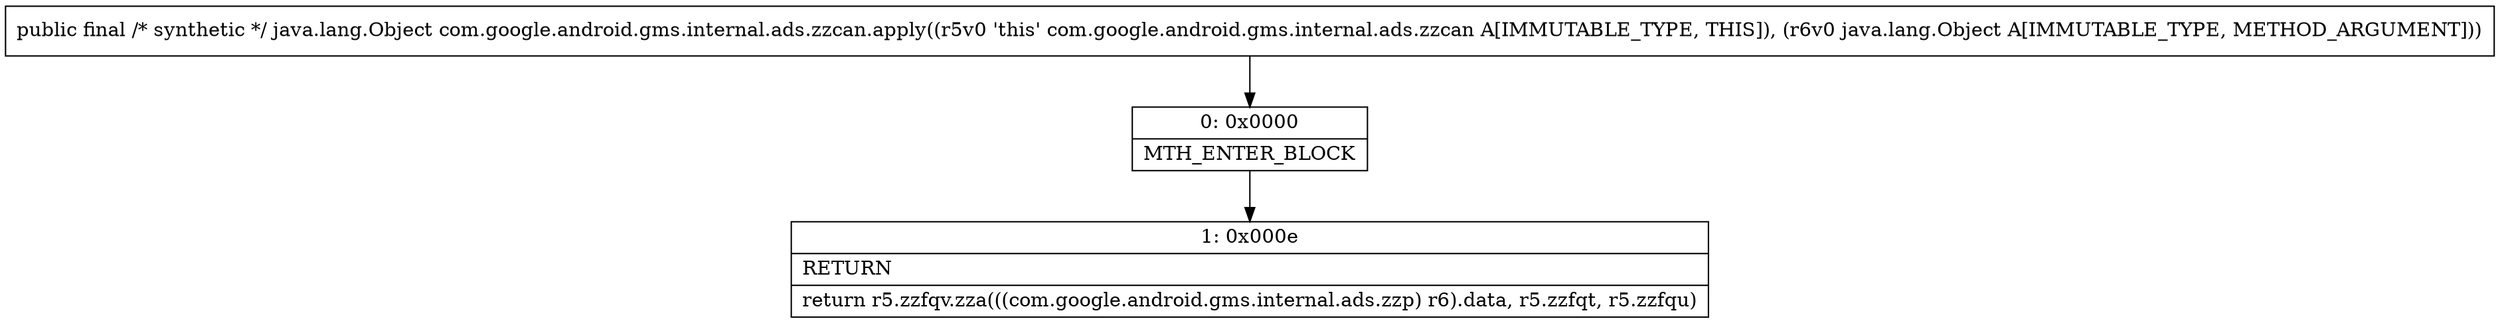 digraph "CFG forcom.google.android.gms.internal.ads.zzcan.apply(Ljava\/lang\/Object;)Ljava\/lang\/Object;" {
Node_0 [shape=record,label="{0\:\ 0x0000|MTH_ENTER_BLOCK\l}"];
Node_1 [shape=record,label="{1\:\ 0x000e|RETURN\l|return r5.zzfqv.zza(((com.google.android.gms.internal.ads.zzp) r6).data, r5.zzfqt, r5.zzfqu)\l}"];
MethodNode[shape=record,label="{public final \/* synthetic *\/ java.lang.Object com.google.android.gms.internal.ads.zzcan.apply((r5v0 'this' com.google.android.gms.internal.ads.zzcan A[IMMUTABLE_TYPE, THIS]), (r6v0 java.lang.Object A[IMMUTABLE_TYPE, METHOD_ARGUMENT])) }"];
MethodNode -> Node_0;
Node_0 -> Node_1;
}

